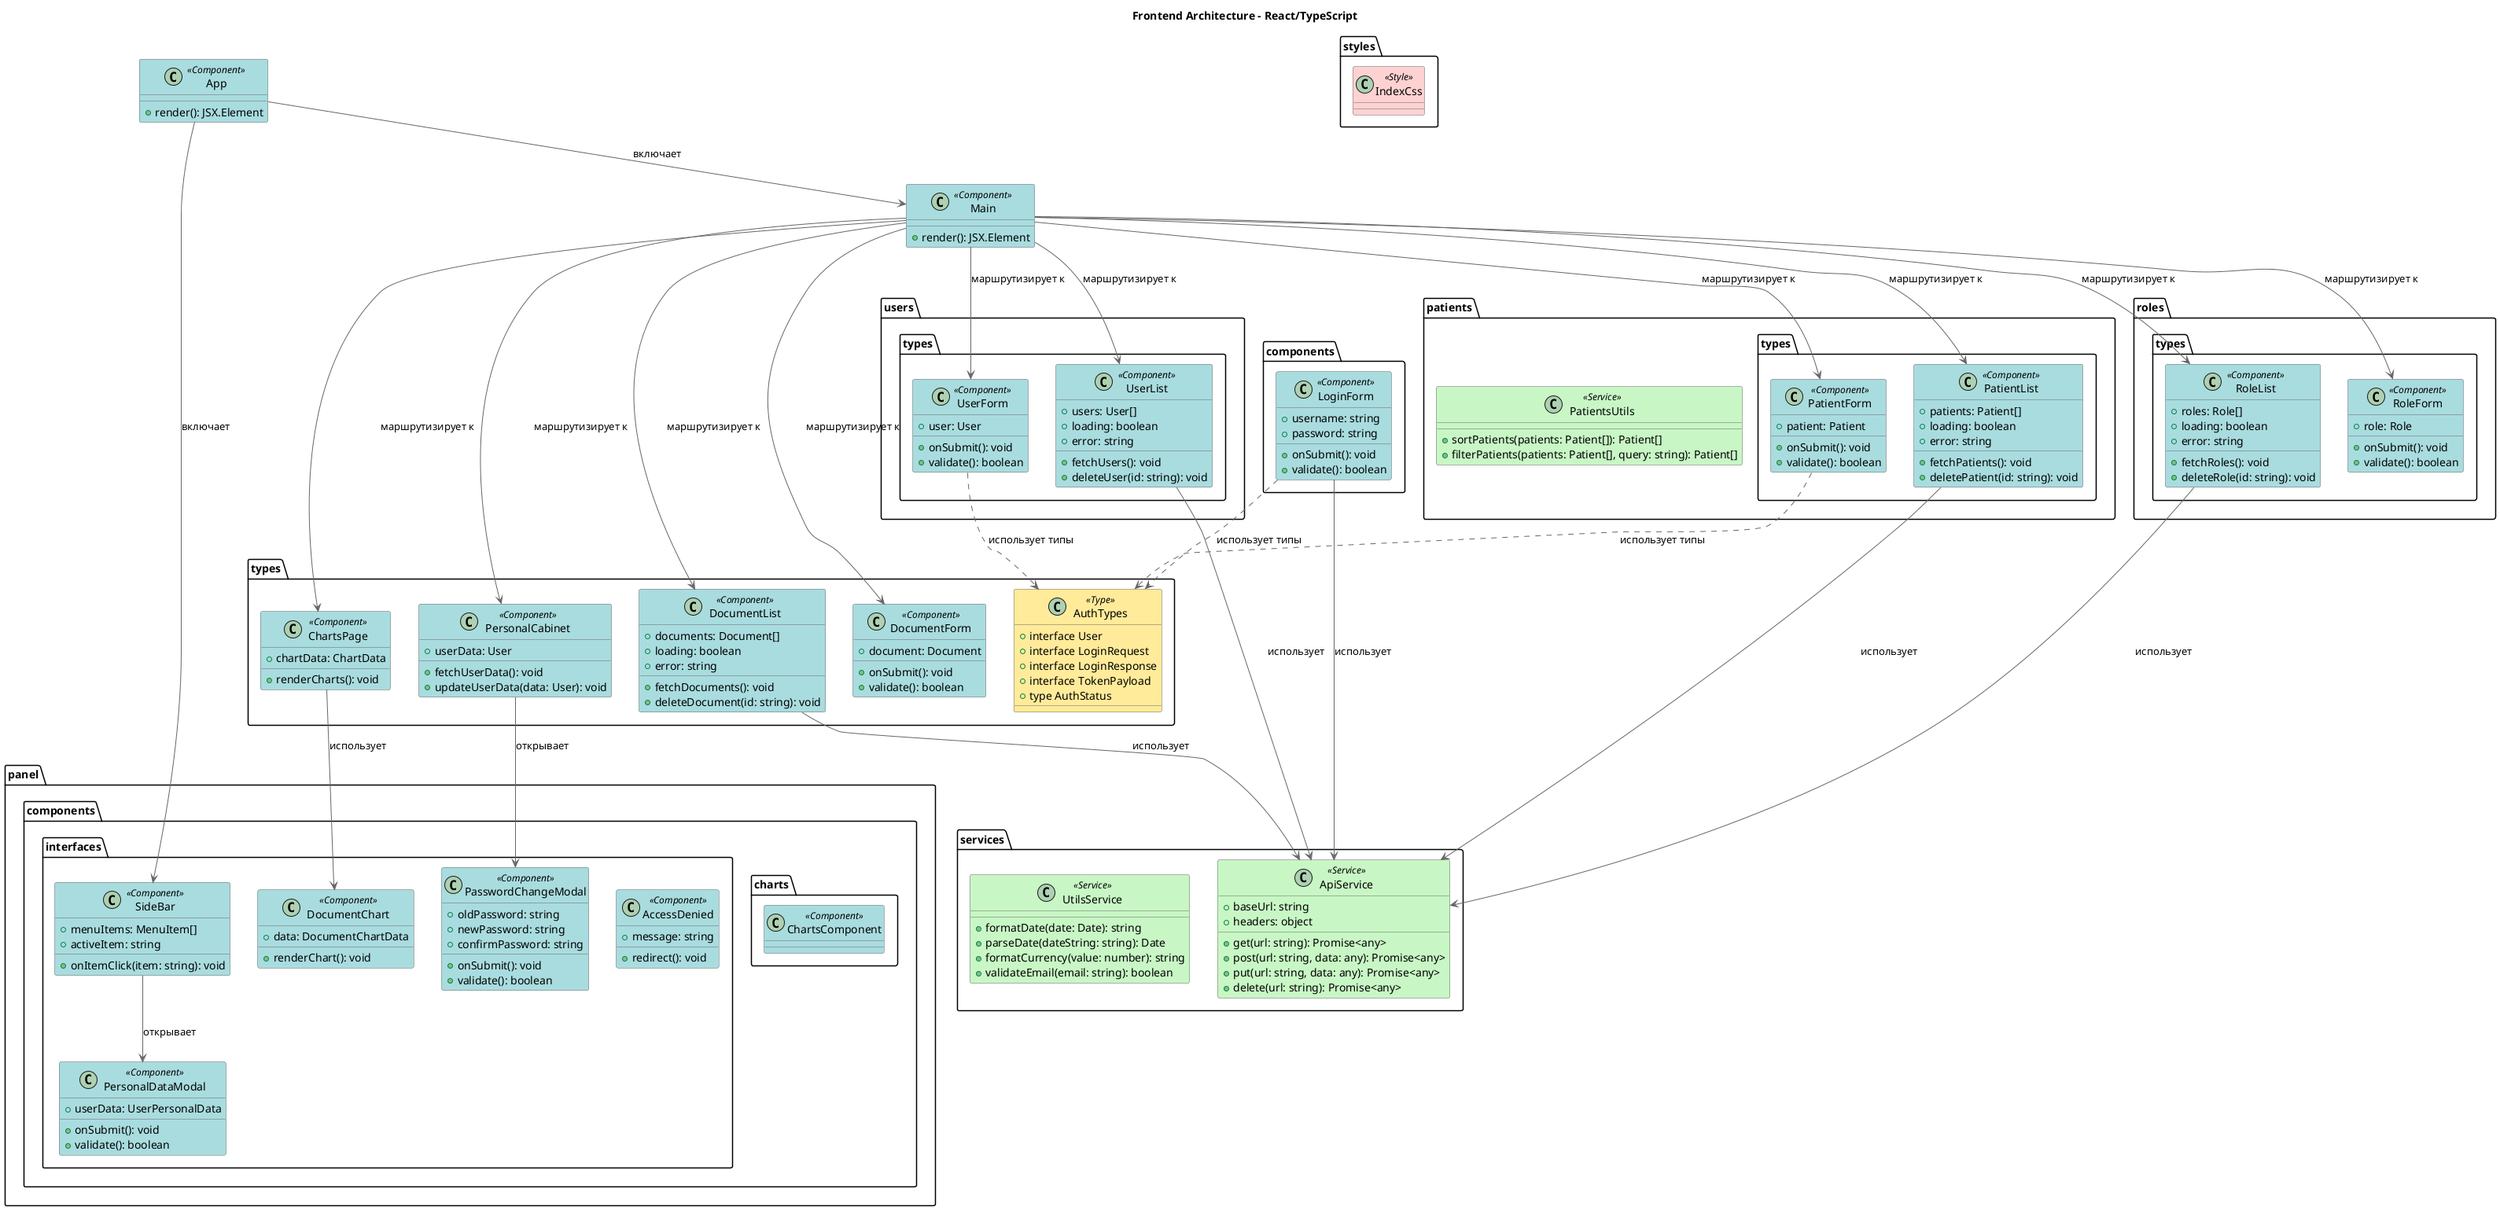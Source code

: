 @startuml "Frontend Architecture"

' Цветовая схема для диаграммы
!define COMPONENT_COLOR #A9DCDF
!define SERVICE_COLOR #C8F7C5
!define TYPE_COLOR #FFEB99
!define STYLE_COLOR #FFD2D2
!define INTERFACE_COLOR #D8CEF6

' Использование стереотипов для визуального разделения
skinparam class {
    BackgroundColor<<Component>> COMPONENT_COLOR
    BackgroundColor<<Service>> SERVICE_COLOR
    BackgroundColor<<Type>> TYPE_COLOR
    BackgroundColor<<Style>> STYLE_COLOR
    BackgroundColor<<Interface>> INTERFACE_COLOR
    ArrowColor #666666
    BorderColor #666666
}

title "Frontend Architecture - React/TypeScript"

' Корневые компоненты
package "components" {
    class LoginForm <<Component>> {
        + username: string
        + password: string
        + onSubmit(): void
        + validate(): boolean
    }
}

' Сервисы
package "services" {
    class ApiService <<Service>> {
        + baseUrl: string
        + headers: object
        + get(url: string): Promise<any>
        + post(url: string, data: any): Promise<any>
        + put(url: string, data: any): Promise<any>
        + delete(url: string): Promise<any>
    }

    class UtilsService <<Service>> {
        + formatDate(date: Date): string
        + parseDate(dateString: string): Date
        + formatCurrency(value: number): string
        + validateEmail(email: string): boolean
    }
}

' Стили
package "styles" {
    class IndexCss <<Style>> {
        ' CSS styles
    }
}

' Типы
package "types" {
    class AuthTypes <<Type>> {
        + interface User
        + interface LoginRequest
        + interface LoginResponse
        + interface TokenPayload
        + type AuthStatus
    }
}

' Панель
package "panel" {
    package "panel.components" {
        package "panel.components.charts" {
            class ChartsComponent <<Component>> {
                ' Chart components
            }
        }

        package "panel.components.interfaces" {
            class AccessDenied <<Component>> {
                + message: string
                + redirect(): void
            }

            class DocumentChart <<Component>> {
                + data: DocumentChartData
                + renderChart(): void
            }

            class PasswordChangeModal <<Component>> {
                + oldPassword: string
                + newPassword: string
                + confirmPassword: string
                + onSubmit(): void
                + validate(): boolean
            }

            class PersonalDataModal <<Component>> {
                + userData: UserPersonalData
                + onSubmit(): void
                + validate(): boolean
            }

            class SideBar <<Component>> {
                + menuItems: MenuItem[]
                + activeItem: string
                + onItemClick(item: string): void
            }
        }
    }
}

' Пациенты
package "patients" {
    package "patients.types" {
        class PatientForm <<Component>> {
            + patient: Patient
            + onSubmit(): void
            + validate(): boolean
        }

        class PatientList <<Component>> {
            + patients: Patient[]
            + loading: boolean
            + error: string
            + fetchPatients(): void
            + deletePatient(id: string): void
        }
    }

    class PatientsUtils <<Service>> {
        + sortPatients(patients: Patient[]): Patient[]
        + filterPatients(patients: Patient[], query: string): Patient[]
    }
}

' Роли
package "roles" {
    package "roles.types" {
        class RoleForm <<Component>> {
            + role: Role
            + onSubmit(): void
            + validate(): boolean
        }

        class RoleList <<Component>> {
            + roles: Role[]
            + loading: boolean
            + error: string
            + fetchRoles(): void
            + deleteRole(id: string): void
        }
    }
}

' Пользователи
package "users" {
    package "users.types" {
        class UserForm <<Component>> {
            + user: User
            + onSubmit(): void
            + validate(): boolean
        }

        class UserList <<Component>> {
            + users: User[]
            + loading: boolean
            + error: string
            + fetchUsers(): void
            + deleteUser(id: string): void
        }
    }
}

' Типы документов
package "types" {
    class DocumentForm <<Component>> {
        + document: Document
        + onSubmit(): void
        + validate(): boolean
    }

    class DocumentList <<Component>> {
        + documents: Document[]
        + loading: boolean
        + error: string
        + fetchDocuments(): void
        + deleteDocument(id: string): void
    }

    class ChartsPage <<Component>> {
        + chartData: ChartData
        + renderCharts(): void
    }

    class PersonalCabinet <<Component>> {
        + userData: User
        + fetchUserData(): void
        + updateUserData(data: User): void
    }
}

' Приложение
class App <<Component>> {
    + render(): JSX.Element
}

class Main <<Component>> {
    + render(): JSX.Element
}

' Связи
LoginForm --> ApiService: использует
PatientList --> ApiService: использует
DocumentList --> ApiService: использует
UserList --> ApiService: использует
RoleList --> ApiService: использует

PatientForm ..> AuthTypes: использует типы
UserForm ..> AuthTypes: использует типы
LoginForm ..> AuthTypes: использует типы

App --> SideBar: включает
App --> Main: включает

Main --> PatientList: маршрутизирует к
Main --> PatientForm: маршрутизирует к
Main --> DocumentList: маршрутизирует к
Main --> DocumentForm: маршрутизирует к
Main --> UserList: маршрутизирует к
Main --> UserForm: маршрутизирует к
Main --> RoleList: маршрутизирует к
Main --> RoleForm: маршрутизирует к
Main --> ChartsPage: маршрутизирует к
Main --> PersonalCabinet: маршрутизирует к

SideBar --> PersonalDataModal: открывает
PersonalCabinet --> PasswordChangeModal: открывает

ChartsPage --> DocumentChart: использует

@enduml